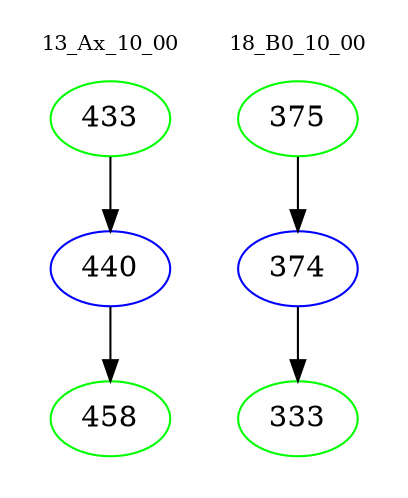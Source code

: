 digraph{
subgraph cluster_0 {
color = white
label = "13_Ax_10_00";
fontsize=10;
T0_433 [label="433", color="green"]
T0_433 -> T0_440 [color="black"]
T0_440 [label="440", color="blue"]
T0_440 -> T0_458 [color="black"]
T0_458 [label="458", color="green"]
}
subgraph cluster_1 {
color = white
label = "18_B0_10_00";
fontsize=10;
T1_375 [label="375", color="green"]
T1_375 -> T1_374 [color="black"]
T1_374 [label="374", color="blue"]
T1_374 -> T1_333 [color="black"]
T1_333 [label="333", color="green"]
}
}
